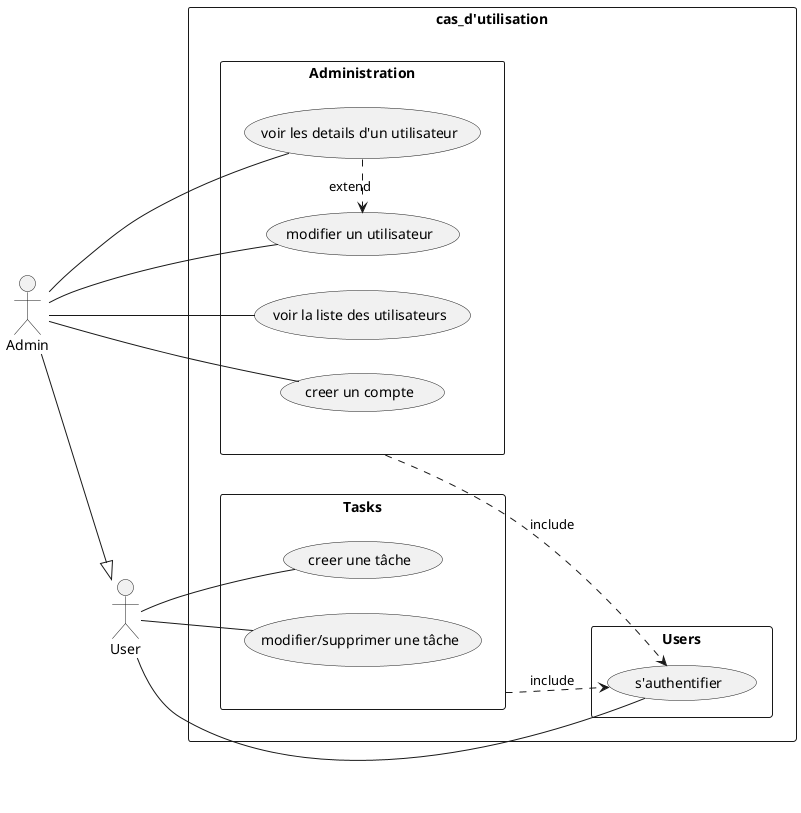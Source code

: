 @startuml

scale 1
Left to right direction
skinparam packageStyle rect
actor Admin
actor User

rectangle cas_d'utilisation {
    Admin --|> User

    package Users {
        User -- (s'authentifier)
    }

    package Tasks {
        User -- (creer une tâche)
        User -- (modifier/supprimer une tâche)
    }

    package Administration {
        Admin -- (voir la liste des utilisateurs)
        Admin -- (voir les details d'un utilisateur)
        Admin -- (modifier un utilisateur)
        Admin -- (creer un compte)
    }


    Administration ..> (s'authentifier):include
    Tasks ..> (s'authentifier):include

    (voir les details d'un utilisateur) .> (modifier un utilisateur) :extend
}

@enduml
